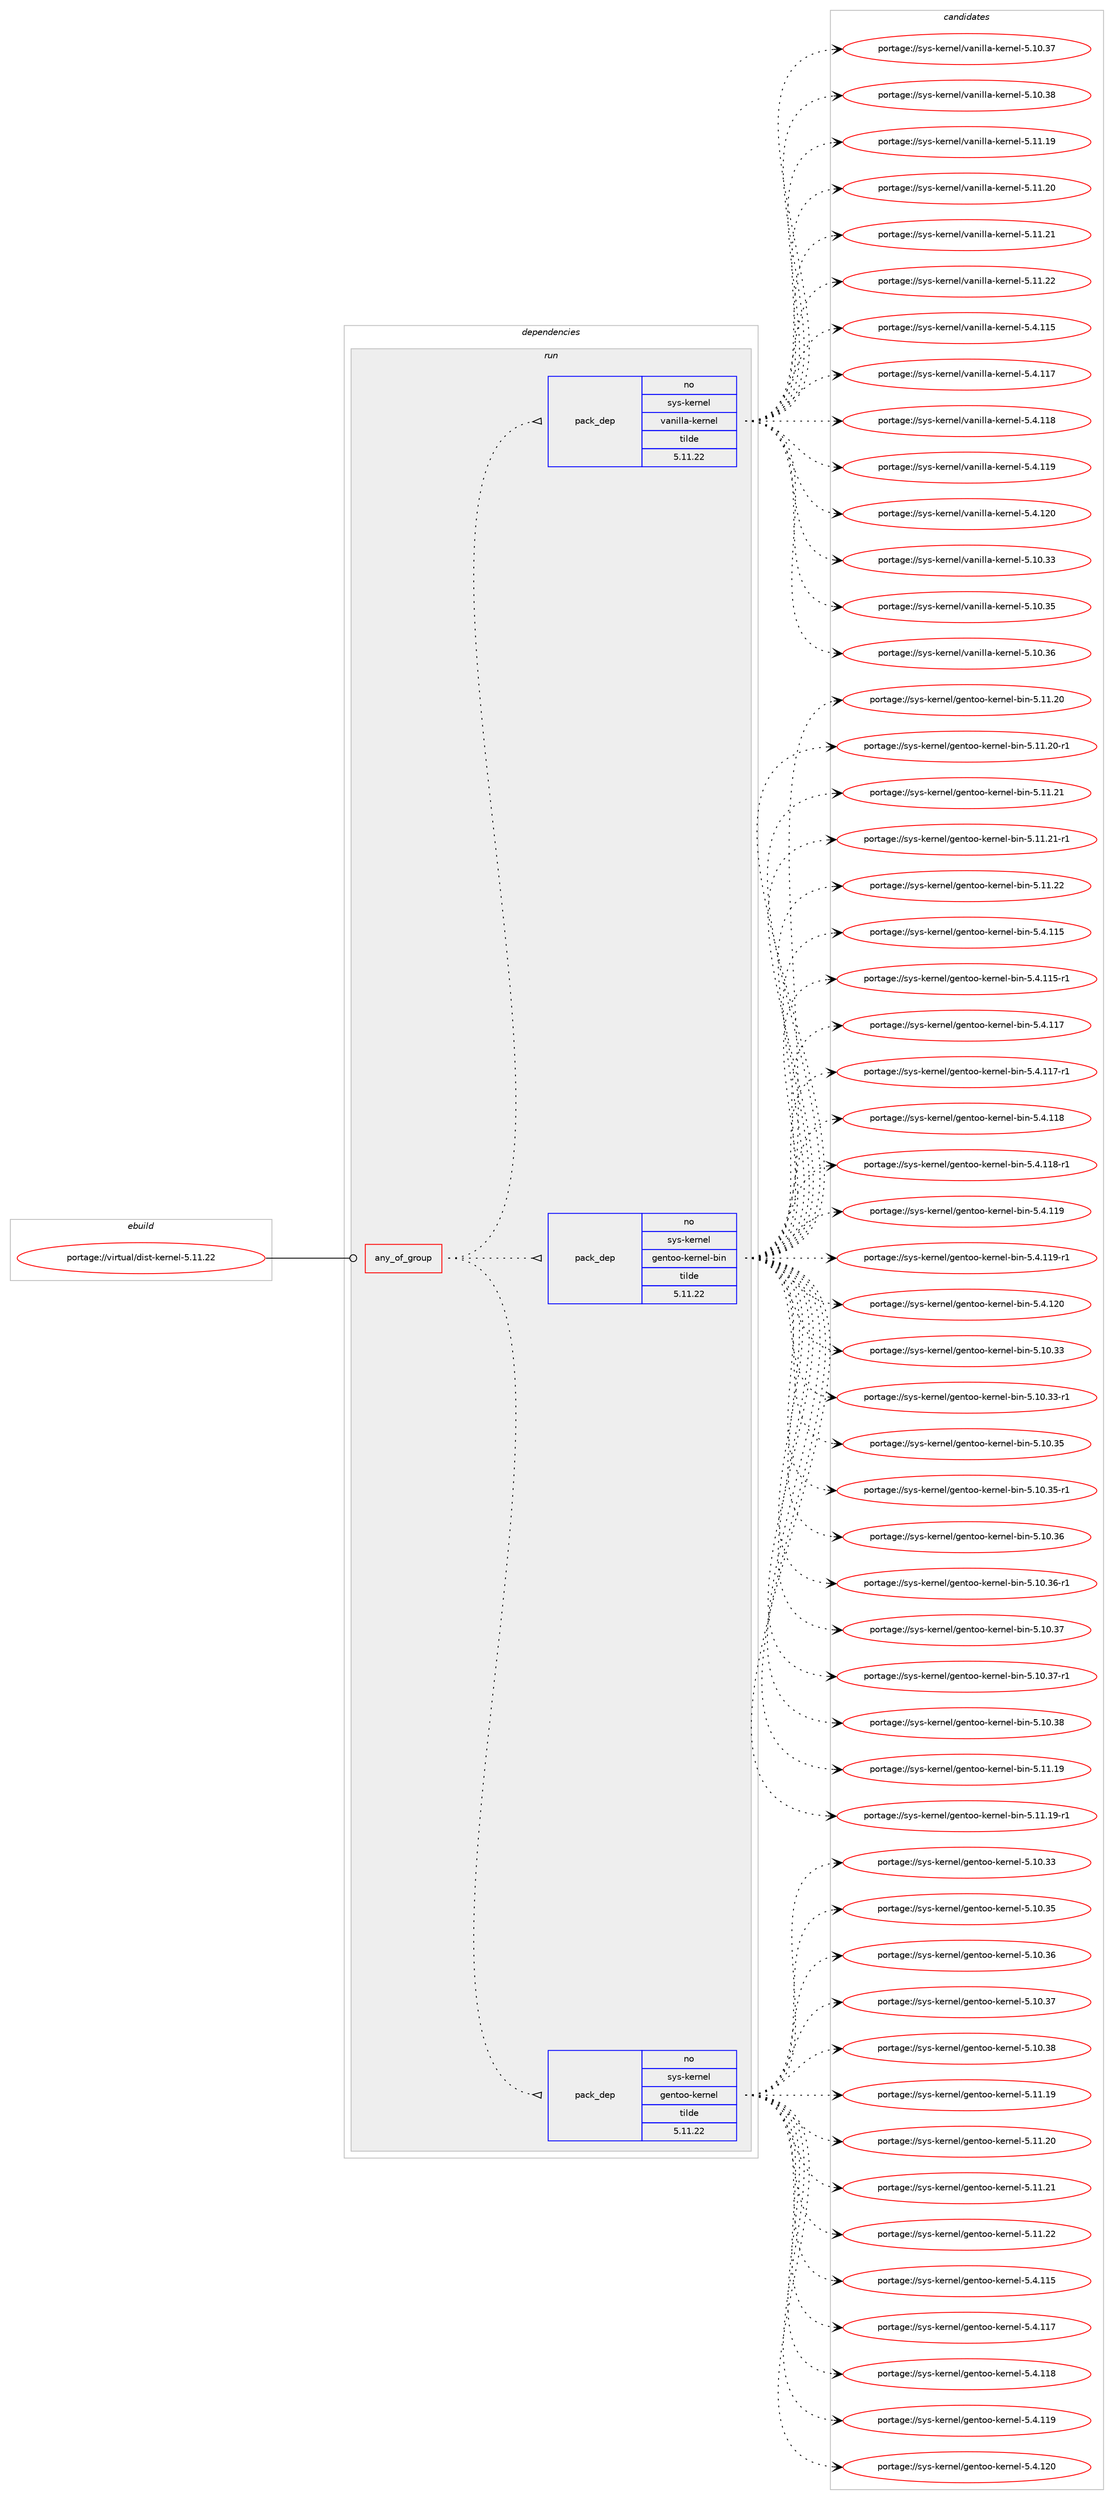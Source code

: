 digraph prolog {

# *************
# Graph options
# *************

newrank=true;
concentrate=true;
compound=true;
graph [rankdir=LR,fontname=Helvetica,fontsize=10,ranksep=1.5];#, ranksep=2.5, nodesep=0.2];
edge  [arrowhead=vee];
node  [fontname=Helvetica,fontsize=10];

# **********
# The ebuild
# **********

subgraph cluster_leftcol {
color=gray;
rank=same;
label=<<i>ebuild</i>>;
id [label="portage://virtual/dist-kernel-5.11.22", color=red, width=4, href="../virtual/dist-kernel-5.11.22.svg"];
}

# ****************
# The dependencies
# ****************

subgraph cluster_midcol {
color=gray;
label=<<i>dependencies</i>>;
subgraph cluster_compile {
fillcolor="#eeeeee";
style=filled;
label=<<i>compile</i>>;
}
subgraph cluster_compileandrun {
fillcolor="#eeeeee";
style=filled;
label=<<i>compile and run</i>>;
}
subgraph cluster_run {
fillcolor="#eeeeee";
style=filled;
label=<<i>run</i>>;
subgraph any25 {
dependency731 [label=<<TABLE BORDER="0" CELLBORDER="1" CELLSPACING="0" CELLPADDING="4"><TR><TD CELLPADDING="10">any_of_group</TD></TR></TABLE>>, shape=none, color=red];subgraph pack354 {
dependency732 [label=<<TABLE BORDER="0" CELLBORDER="1" CELLSPACING="0" CELLPADDING="4" WIDTH="220"><TR><TD ROWSPAN="6" CELLPADDING="30">pack_dep</TD></TR><TR><TD WIDTH="110">no</TD></TR><TR><TD>sys-kernel</TD></TR><TR><TD>gentoo-kernel</TD></TR><TR><TD>tilde</TD></TR><TR><TD>5.11.22</TD></TR></TABLE>>, shape=none, color=blue];
}
dependency731:e -> dependency732:w [weight=20,style="dotted",arrowhead="oinv"];
subgraph pack355 {
dependency733 [label=<<TABLE BORDER="0" CELLBORDER="1" CELLSPACING="0" CELLPADDING="4" WIDTH="220"><TR><TD ROWSPAN="6" CELLPADDING="30">pack_dep</TD></TR><TR><TD WIDTH="110">no</TD></TR><TR><TD>sys-kernel</TD></TR><TR><TD>gentoo-kernel-bin</TD></TR><TR><TD>tilde</TD></TR><TR><TD>5.11.22</TD></TR></TABLE>>, shape=none, color=blue];
}
dependency731:e -> dependency733:w [weight=20,style="dotted",arrowhead="oinv"];
subgraph pack356 {
dependency734 [label=<<TABLE BORDER="0" CELLBORDER="1" CELLSPACING="0" CELLPADDING="4" WIDTH="220"><TR><TD ROWSPAN="6" CELLPADDING="30">pack_dep</TD></TR><TR><TD WIDTH="110">no</TD></TR><TR><TD>sys-kernel</TD></TR><TR><TD>vanilla-kernel</TD></TR><TR><TD>tilde</TD></TR><TR><TD>5.11.22</TD></TR></TABLE>>, shape=none, color=blue];
}
dependency731:e -> dependency734:w [weight=20,style="dotted",arrowhead="oinv"];
}
id:e -> dependency731:w [weight=20,style="solid",arrowhead="odot"];
}
}

# **************
# The candidates
# **************

subgraph cluster_choices {
rank=same;
color=gray;
label=<<i>candidates</i>>;

subgraph choice354 {
color=black;
nodesep=1;
choice1151211154510710111411010110847103101110116111111451071011141101011084553464948465151 [label="portage://sys-kernel/gentoo-kernel-5.10.33", color=red, width=4,href="../sys-kernel/gentoo-kernel-5.10.33.svg"];
choice1151211154510710111411010110847103101110116111111451071011141101011084553464948465153 [label="portage://sys-kernel/gentoo-kernel-5.10.35", color=red, width=4,href="../sys-kernel/gentoo-kernel-5.10.35.svg"];
choice1151211154510710111411010110847103101110116111111451071011141101011084553464948465154 [label="portage://sys-kernel/gentoo-kernel-5.10.36", color=red, width=4,href="../sys-kernel/gentoo-kernel-5.10.36.svg"];
choice1151211154510710111411010110847103101110116111111451071011141101011084553464948465155 [label="portage://sys-kernel/gentoo-kernel-5.10.37", color=red, width=4,href="../sys-kernel/gentoo-kernel-5.10.37.svg"];
choice1151211154510710111411010110847103101110116111111451071011141101011084553464948465156 [label="portage://sys-kernel/gentoo-kernel-5.10.38", color=red, width=4,href="../sys-kernel/gentoo-kernel-5.10.38.svg"];
choice1151211154510710111411010110847103101110116111111451071011141101011084553464949464957 [label="portage://sys-kernel/gentoo-kernel-5.11.19", color=red, width=4,href="../sys-kernel/gentoo-kernel-5.11.19.svg"];
choice1151211154510710111411010110847103101110116111111451071011141101011084553464949465048 [label="portage://sys-kernel/gentoo-kernel-5.11.20", color=red, width=4,href="../sys-kernel/gentoo-kernel-5.11.20.svg"];
choice1151211154510710111411010110847103101110116111111451071011141101011084553464949465049 [label="portage://sys-kernel/gentoo-kernel-5.11.21", color=red, width=4,href="../sys-kernel/gentoo-kernel-5.11.21.svg"];
choice1151211154510710111411010110847103101110116111111451071011141101011084553464949465050 [label="portage://sys-kernel/gentoo-kernel-5.11.22", color=red, width=4,href="../sys-kernel/gentoo-kernel-5.11.22.svg"];
choice1151211154510710111411010110847103101110116111111451071011141101011084553465246494953 [label="portage://sys-kernel/gentoo-kernel-5.4.115", color=red, width=4,href="../sys-kernel/gentoo-kernel-5.4.115.svg"];
choice1151211154510710111411010110847103101110116111111451071011141101011084553465246494955 [label="portage://sys-kernel/gentoo-kernel-5.4.117", color=red, width=4,href="../sys-kernel/gentoo-kernel-5.4.117.svg"];
choice1151211154510710111411010110847103101110116111111451071011141101011084553465246494956 [label="portage://sys-kernel/gentoo-kernel-5.4.118", color=red, width=4,href="../sys-kernel/gentoo-kernel-5.4.118.svg"];
choice1151211154510710111411010110847103101110116111111451071011141101011084553465246494957 [label="portage://sys-kernel/gentoo-kernel-5.4.119", color=red, width=4,href="../sys-kernel/gentoo-kernel-5.4.119.svg"];
choice1151211154510710111411010110847103101110116111111451071011141101011084553465246495048 [label="portage://sys-kernel/gentoo-kernel-5.4.120", color=red, width=4,href="../sys-kernel/gentoo-kernel-5.4.120.svg"];
dependency732:e -> choice1151211154510710111411010110847103101110116111111451071011141101011084553464948465151:w [style=dotted,weight="100"];
dependency732:e -> choice1151211154510710111411010110847103101110116111111451071011141101011084553464948465153:w [style=dotted,weight="100"];
dependency732:e -> choice1151211154510710111411010110847103101110116111111451071011141101011084553464948465154:w [style=dotted,weight="100"];
dependency732:e -> choice1151211154510710111411010110847103101110116111111451071011141101011084553464948465155:w [style=dotted,weight="100"];
dependency732:e -> choice1151211154510710111411010110847103101110116111111451071011141101011084553464948465156:w [style=dotted,weight="100"];
dependency732:e -> choice1151211154510710111411010110847103101110116111111451071011141101011084553464949464957:w [style=dotted,weight="100"];
dependency732:e -> choice1151211154510710111411010110847103101110116111111451071011141101011084553464949465048:w [style=dotted,weight="100"];
dependency732:e -> choice1151211154510710111411010110847103101110116111111451071011141101011084553464949465049:w [style=dotted,weight="100"];
dependency732:e -> choice1151211154510710111411010110847103101110116111111451071011141101011084553464949465050:w [style=dotted,weight="100"];
dependency732:e -> choice1151211154510710111411010110847103101110116111111451071011141101011084553465246494953:w [style=dotted,weight="100"];
dependency732:e -> choice1151211154510710111411010110847103101110116111111451071011141101011084553465246494955:w [style=dotted,weight="100"];
dependency732:e -> choice1151211154510710111411010110847103101110116111111451071011141101011084553465246494956:w [style=dotted,weight="100"];
dependency732:e -> choice1151211154510710111411010110847103101110116111111451071011141101011084553465246494957:w [style=dotted,weight="100"];
dependency732:e -> choice1151211154510710111411010110847103101110116111111451071011141101011084553465246495048:w [style=dotted,weight="100"];
}
subgraph choice355 {
color=black;
nodesep=1;
choice11512111545107101114110101108471031011101161111114510710111411010110845981051104553464948465151 [label="portage://sys-kernel/gentoo-kernel-bin-5.10.33", color=red, width=4,href="../sys-kernel/gentoo-kernel-bin-5.10.33.svg"];
choice115121115451071011141101011084710310111011611111145107101114110101108459810511045534649484651514511449 [label="portage://sys-kernel/gentoo-kernel-bin-5.10.33-r1", color=red, width=4,href="../sys-kernel/gentoo-kernel-bin-5.10.33-r1.svg"];
choice11512111545107101114110101108471031011101161111114510710111411010110845981051104553464948465153 [label="portage://sys-kernel/gentoo-kernel-bin-5.10.35", color=red, width=4,href="../sys-kernel/gentoo-kernel-bin-5.10.35.svg"];
choice115121115451071011141101011084710310111011611111145107101114110101108459810511045534649484651534511449 [label="portage://sys-kernel/gentoo-kernel-bin-5.10.35-r1", color=red, width=4,href="../sys-kernel/gentoo-kernel-bin-5.10.35-r1.svg"];
choice11512111545107101114110101108471031011101161111114510710111411010110845981051104553464948465154 [label="portage://sys-kernel/gentoo-kernel-bin-5.10.36", color=red, width=4,href="../sys-kernel/gentoo-kernel-bin-5.10.36.svg"];
choice115121115451071011141101011084710310111011611111145107101114110101108459810511045534649484651544511449 [label="portage://sys-kernel/gentoo-kernel-bin-5.10.36-r1", color=red, width=4,href="../sys-kernel/gentoo-kernel-bin-5.10.36-r1.svg"];
choice11512111545107101114110101108471031011101161111114510710111411010110845981051104553464948465155 [label="portage://sys-kernel/gentoo-kernel-bin-5.10.37", color=red, width=4,href="../sys-kernel/gentoo-kernel-bin-5.10.37.svg"];
choice115121115451071011141101011084710310111011611111145107101114110101108459810511045534649484651554511449 [label="portage://sys-kernel/gentoo-kernel-bin-5.10.37-r1", color=red, width=4,href="../sys-kernel/gentoo-kernel-bin-5.10.37-r1.svg"];
choice11512111545107101114110101108471031011101161111114510710111411010110845981051104553464948465156 [label="portage://sys-kernel/gentoo-kernel-bin-5.10.38", color=red, width=4,href="../sys-kernel/gentoo-kernel-bin-5.10.38.svg"];
choice11512111545107101114110101108471031011101161111114510710111411010110845981051104553464949464957 [label="portage://sys-kernel/gentoo-kernel-bin-5.11.19", color=red, width=4,href="../sys-kernel/gentoo-kernel-bin-5.11.19.svg"];
choice115121115451071011141101011084710310111011611111145107101114110101108459810511045534649494649574511449 [label="portage://sys-kernel/gentoo-kernel-bin-5.11.19-r1", color=red, width=4,href="../sys-kernel/gentoo-kernel-bin-5.11.19-r1.svg"];
choice11512111545107101114110101108471031011101161111114510710111411010110845981051104553464949465048 [label="portage://sys-kernel/gentoo-kernel-bin-5.11.20", color=red, width=4,href="../sys-kernel/gentoo-kernel-bin-5.11.20.svg"];
choice115121115451071011141101011084710310111011611111145107101114110101108459810511045534649494650484511449 [label="portage://sys-kernel/gentoo-kernel-bin-5.11.20-r1", color=red, width=4,href="../sys-kernel/gentoo-kernel-bin-5.11.20-r1.svg"];
choice11512111545107101114110101108471031011101161111114510710111411010110845981051104553464949465049 [label="portage://sys-kernel/gentoo-kernel-bin-5.11.21", color=red, width=4,href="../sys-kernel/gentoo-kernel-bin-5.11.21.svg"];
choice115121115451071011141101011084710310111011611111145107101114110101108459810511045534649494650494511449 [label="portage://sys-kernel/gentoo-kernel-bin-5.11.21-r1", color=red, width=4,href="../sys-kernel/gentoo-kernel-bin-5.11.21-r1.svg"];
choice11512111545107101114110101108471031011101161111114510710111411010110845981051104553464949465050 [label="portage://sys-kernel/gentoo-kernel-bin-5.11.22", color=red, width=4,href="../sys-kernel/gentoo-kernel-bin-5.11.22.svg"];
choice11512111545107101114110101108471031011101161111114510710111411010110845981051104553465246494953 [label="portage://sys-kernel/gentoo-kernel-bin-5.4.115", color=red, width=4,href="../sys-kernel/gentoo-kernel-bin-5.4.115.svg"];
choice115121115451071011141101011084710310111011611111145107101114110101108459810511045534652464949534511449 [label="portage://sys-kernel/gentoo-kernel-bin-5.4.115-r1", color=red, width=4,href="../sys-kernel/gentoo-kernel-bin-5.4.115-r1.svg"];
choice11512111545107101114110101108471031011101161111114510710111411010110845981051104553465246494955 [label="portage://sys-kernel/gentoo-kernel-bin-5.4.117", color=red, width=4,href="../sys-kernel/gentoo-kernel-bin-5.4.117.svg"];
choice115121115451071011141101011084710310111011611111145107101114110101108459810511045534652464949554511449 [label="portage://sys-kernel/gentoo-kernel-bin-5.4.117-r1", color=red, width=4,href="../sys-kernel/gentoo-kernel-bin-5.4.117-r1.svg"];
choice11512111545107101114110101108471031011101161111114510710111411010110845981051104553465246494956 [label="portage://sys-kernel/gentoo-kernel-bin-5.4.118", color=red, width=4,href="../sys-kernel/gentoo-kernel-bin-5.4.118.svg"];
choice115121115451071011141101011084710310111011611111145107101114110101108459810511045534652464949564511449 [label="portage://sys-kernel/gentoo-kernel-bin-5.4.118-r1", color=red, width=4,href="../sys-kernel/gentoo-kernel-bin-5.4.118-r1.svg"];
choice11512111545107101114110101108471031011101161111114510710111411010110845981051104553465246494957 [label="portage://sys-kernel/gentoo-kernel-bin-5.4.119", color=red, width=4,href="../sys-kernel/gentoo-kernel-bin-5.4.119.svg"];
choice115121115451071011141101011084710310111011611111145107101114110101108459810511045534652464949574511449 [label="portage://sys-kernel/gentoo-kernel-bin-5.4.119-r1", color=red, width=4,href="../sys-kernel/gentoo-kernel-bin-5.4.119-r1.svg"];
choice11512111545107101114110101108471031011101161111114510710111411010110845981051104553465246495048 [label="portage://sys-kernel/gentoo-kernel-bin-5.4.120", color=red, width=4,href="../sys-kernel/gentoo-kernel-bin-5.4.120.svg"];
dependency733:e -> choice11512111545107101114110101108471031011101161111114510710111411010110845981051104553464948465151:w [style=dotted,weight="100"];
dependency733:e -> choice115121115451071011141101011084710310111011611111145107101114110101108459810511045534649484651514511449:w [style=dotted,weight="100"];
dependency733:e -> choice11512111545107101114110101108471031011101161111114510710111411010110845981051104553464948465153:w [style=dotted,weight="100"];
dependency733:e -> choice115121115451071011141101011084710310111011611111145107101114110101108459810511045534649484651534511449:w [style=dotted,weight="100"];
dependency733:e -> choice11512111545107101114110101108471031011101161111114510710111411010110845981051104553464948465154:w [style=dotted,weight="100"];
dependency733:e -> choice115121115451071011141101011084710310111011611111145107101114110101108459810511045534649484651544511449:w [style=dotted,weight="100"];
dependency733:e -> choice11512111545107101114110101108471031011101161111114510710111411010110845981051104553464948465155:w [style=dotted,weight="100"];
dependency733:e -> choice115121115451071011141101011084710310111011611111145107101114110101108459810511045534649484651554511449:w [style=dotted,weight="100"];
dependency733:e -> choice11512111545107101114110101108471031011101161111114510710111411010110845981051104553464948465156:w [style=dotted,weight="100"];
dependency733:e -> choice11512111545107101114110101108471031011101161111114510710111411010110845981051104553464949464957:w [style=dotted,weight="100"];
dependency733:e -> choice115121115451071011141101011084710310111011611111145107101114110101108459810511045534649494649574511449:w [style=dotted,weight="100"];
dependency733:e -> choice11512111545107101114110101108471031011101161111114510710111411010110845981051104553464949465048:w [style=dotted,weight="100"];
dependency733:e -> choice115121115451071011141101011084710310111011611111145107101114110101108459810511045534649494650484511449:w [style=dotted,weight="100"];
dependency733:e -> choice11512111545107101114110101108471031011101161111114510710111411010110845981051104553464949465049:w [style=dotted,weight="100"];
dependency733:e -> choice115121115451071011141101011084710310111011611111145107101114110101108459810511045534649494650494511449:w [style=dotted,weight="100"];
dependency733:e -> choice11512111545107101114110101108471031011101161111114510710111411010110845981051104553464949465050:w [style=dotted,weight="100"];
dependency733:e -> choice11512111545107101114110101108471031011101161111114510710111411010110845981051104553465246494953:w [style=dotted,weight="100"];
dependency733:e -> choice115121115451071011141101011084710310111011611111145107101114110101108459810511045534652464949534511449:w [style=dotted,weight="100"];
dependency733:e -> choice11512111545107101114110101108471031011101161111114510710111411010110845981051104553465246494955:w [style=dotted,weight="100"];
dependency733:e -> choice115121115451071011141101011084710310111011611111145107101114110101108459810511045534652464949554511449:w [style=dotted,weight="100"];
dependency733:e -> choice11512111545107101114110101108471031011101161111114510710111411010110845981051104553465246494956:w [style=dotted,weight="100"];
dependency733:e -> choice115121115451071011141101011084710310111011611111145107101114110101108459810511045534652464949564511449:w [style=dotted,weight="100"];
dependency733:e -> choice11512111545107101114110101108471031011101161111114510710111411010110845981051104553465246494957:w [style=dotted,weight="100"];
dependency733:e -> choice115121115451071011141101011084710310111011611111145107101114110101108459810511045534652464949574511449:w [style=dotted,weight="100"];
dependency733:e -> choice11512111545107101114110101108471031011101161111114510710111411010110845981051104553465246495048:w [style=dotted,weight="100"];
}
subgraph choice356 {
color=black;
nodesep=1;
choice11512111545107101114110101108471189711010510810897451071011141101011084553464948465151 [label="portage://sys-kernel/vanilla-kernel-5.10.33", color=red, width=4,href="../sys-kernel/vanilla-kernel-5.10.33.svg"];
choice11512111545107101114110101108471189711010510810897451071011141101011084553464948465153 [label="portage://sys-kernel/vanilla-kernel-5.10.35", color=red, width=4,href="../sys-kernel/vanilla-kernel-5.10.35.svg"];
choice11512111545107101114110101108471189711010510810897451071011141101011084553464948465154 [label="portage://sys-kernel/vanilla-kernel-5.10.36", color=red, width=4,href="../sys-kernel/vanilla-kernel-5.10.36.svg"];
choice11512111545107101114110101108471189711010510810897451071011141101011084553464948465155 [label="portage://sys-kernel/vanilla-kernel-5.10.37", color=red, width=4,href="../sys-kernel/vanilla-kernel-5.10.37.svg"];
choice11512111545107101114110101108471189711010510810897451071011141101011084553464948465156 [label="portage://sys-kernel/vanilla-kernel-5.10.38", color=red, width=4,href="../sys-kernel/vanilla-kernel-5.10.38.svg"];
choice11512111545107101114110101108471189711010510810897451071011141101011084553464949464957 [label="portage://sys-kernel/vanilla-kernel-5.11.19", color=red, width=4,href="../sys-kernel/vanilla-kernel-5.11.19.svg"];
choice11512111545107101114110101108471189711010510810897451071011141101011084553464949465048 [label="portage://sys-kernel/vanilla-kernel-5.11.20", color=red, width=4,href="../sys-kernel/vanilla-kernel-5.11.20.svg"];
choice11512111545107101114110101108471189711010510810897451071011141101011084553464949465049 [label="portage://sys-kernel/vanilla-kernel-5.11.21", color=red, width=4,href="../sys-kernel/vanilla-kernel-5.11.21.svg"];
choice11512111545107101114110101108471189711010510810897451071011141101011084553464949465050 [label="portage://sys-kernel/vanilla-kernel-5.11.22", color=red, width=4,href="../sys-kernel/vanilla-kernel-5.11.22.svg"];
choice11512111545107101114110101108471189711010510810897451071011141101011084553465246494953 [label="portage://sys-kernel/vanilla-kernel-5.4.115", color=red, width=4,href="../sys-kernel/vanilla-kernel-5.4.115.svg"];
choice11512111545107101114110101108471189711010510810897451071011141101011084553465246494955 [label="portage://sys-kernel/vanilla-kernel-5.4.117", color=red, width=4,href="../sys-kernel/vanilla-kernel-5.4.117.svg"];
choice11512111545107101114110101108471189711010510810897451071011141101011084553465246494956 [label="portage://sys-kernel/vanilla-kernel-5.4.118", color=red, width=4,href="../sys-kernel/vanilla-kernel-5.4.118.svg"];
choice11512111545107101114110101108471189711010510810897451071011141101011084553465246494957 [label="portage://sys-kernel/vanilla-kernel-5.4.119", color=red, width=4,href="../sys-kernel/vanilla-kernel-5.4.119.svg"];
choice11512111545107101114110101108471189711010510810897451071011141101011084553465246495048 [label="portage://sys-kernel/vanilla-kernel-5.4.120", color=red, width=4,href="../sys-kernel/vanilla-kernel-5.4.120.svg"];
dependency734:e -> choice11512111545107101114110101108471189711010510810897451071011141101011084553464948465151:w [style=dotted,weight="100"];
dependency734:e -> choice11512111545107101114110101108471189711010510810897451071011141101011084553464948465153:w [style=dotted,weight="100"];
dependency734:e -> choice11512111545107101114110101108471189711010510810897451071011141101011084553464948465154:w [style=dotted,weight="100"];
dependency734:e -> choice11512111545107101114110101108471189711010510810897451071011141101011084553464948465155:w [style=dotted,weight="100"];
dependency734:e -> choice11512111545107101114110101108471189711010510810897451071011141101011084553464948465156:w [style=dotted,weight="100"];
dependency734:e -> choice11512111545107101114110101108471189711010510810897451071011141101011084553464949464957:w [style=dotted,weight="100"];
dependency734:e -> choice11512111545107101114110101108471189711010510810897451071011141101011084553464949465048:w [style=dotted,weight="100"];
dependency734:e -> choice11512111545107101114110101108471189711010510810897451071011141101011084553464949465049:w [style=dotted,weight="100"];
dependency734:e -> choice11512111545107101114110101108471189711010510810897451071011141101011084553464949465050:w [style=dotted,weight="100"];
dependency734:e -> choice11512111545107101114110101108471189711010510810897451071011141101011084553465246494953:w [style=dotted,weight="100"];
dependency734:e -> choice11512111545107101114110101108471189711010510810897451071011141101011084553465246494955:w [style=dotted,weight="100"];
dependency734:e -> choice11512111545107101114110101108471189711010510810897451071011141101011084553465246494956:w [style=dotted,weight="100"];
dependency734:e -> choice11512111545107101114110101108471189711010510810897451071011141101011084553465246494957:w [style=dotted,weight="100"];
dependency734:e -> choice11512111545107101114110101108471189711010510810897451071011141101011084553465246495048:w [style=dotted,weight="100"];
}
}

}
